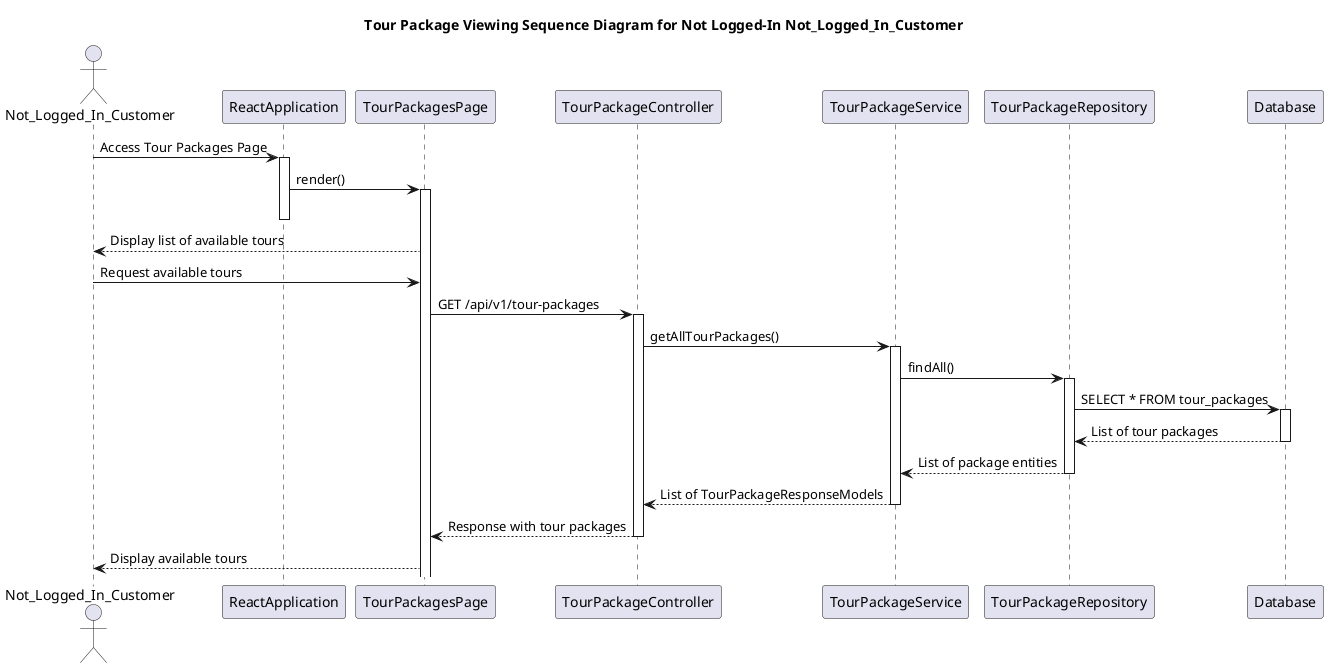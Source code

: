 @startuml
title Tour Package Viewing Sequence Diagram for Not Logged-In Not_Logged_In_Customer

actor Not_Logged_In_Customer
participant ReactApplication
participant TourPackagesPage
participant TourPackageController
participant TourPackageService
participant TourPackageRepository
participant Database

Not_Logged_In_Customer -> ReactApplication : Access Tour Packages Page
activate ReactApplication

ReactApplication -> TourPackagesPage : render()
activate TourPackagesPage
deactivate ReactApplication

TourPackagesPage --> Not_Logged_In_Customer : Display list of available tours

Not_Logged_In_Customer -> TourPackagesPage : Request available tours
TourPackagesPage -> TourPackageController : GET /api/v1/tour-packages
activate TourPackageController

TourPackageController -> TourPackageService : getAllTourPackages()
activate TourPackageService

TourPackageService -> TourPackageRepository : findAll()
activate TourPackageRepository

TourPackageRepository -> Database : SELECT * FROM tour_packages
activate Database
Database --> TourPackageRepository : List of tour packages
deactivate Database

TourPackageRepository --> TourPackageService : List of package entities
deactivate TourPackageRepository

TourPackageService --> TourPackageController : List of TourPackageResponseModels
deactivate TourPackageService

TourPackageController --> TourPackagesPage : Response with tour packages
deactivate TourPackageController

TourPackagesPage --> Not_Logged_In_Customer : Display available tours

@enduml
